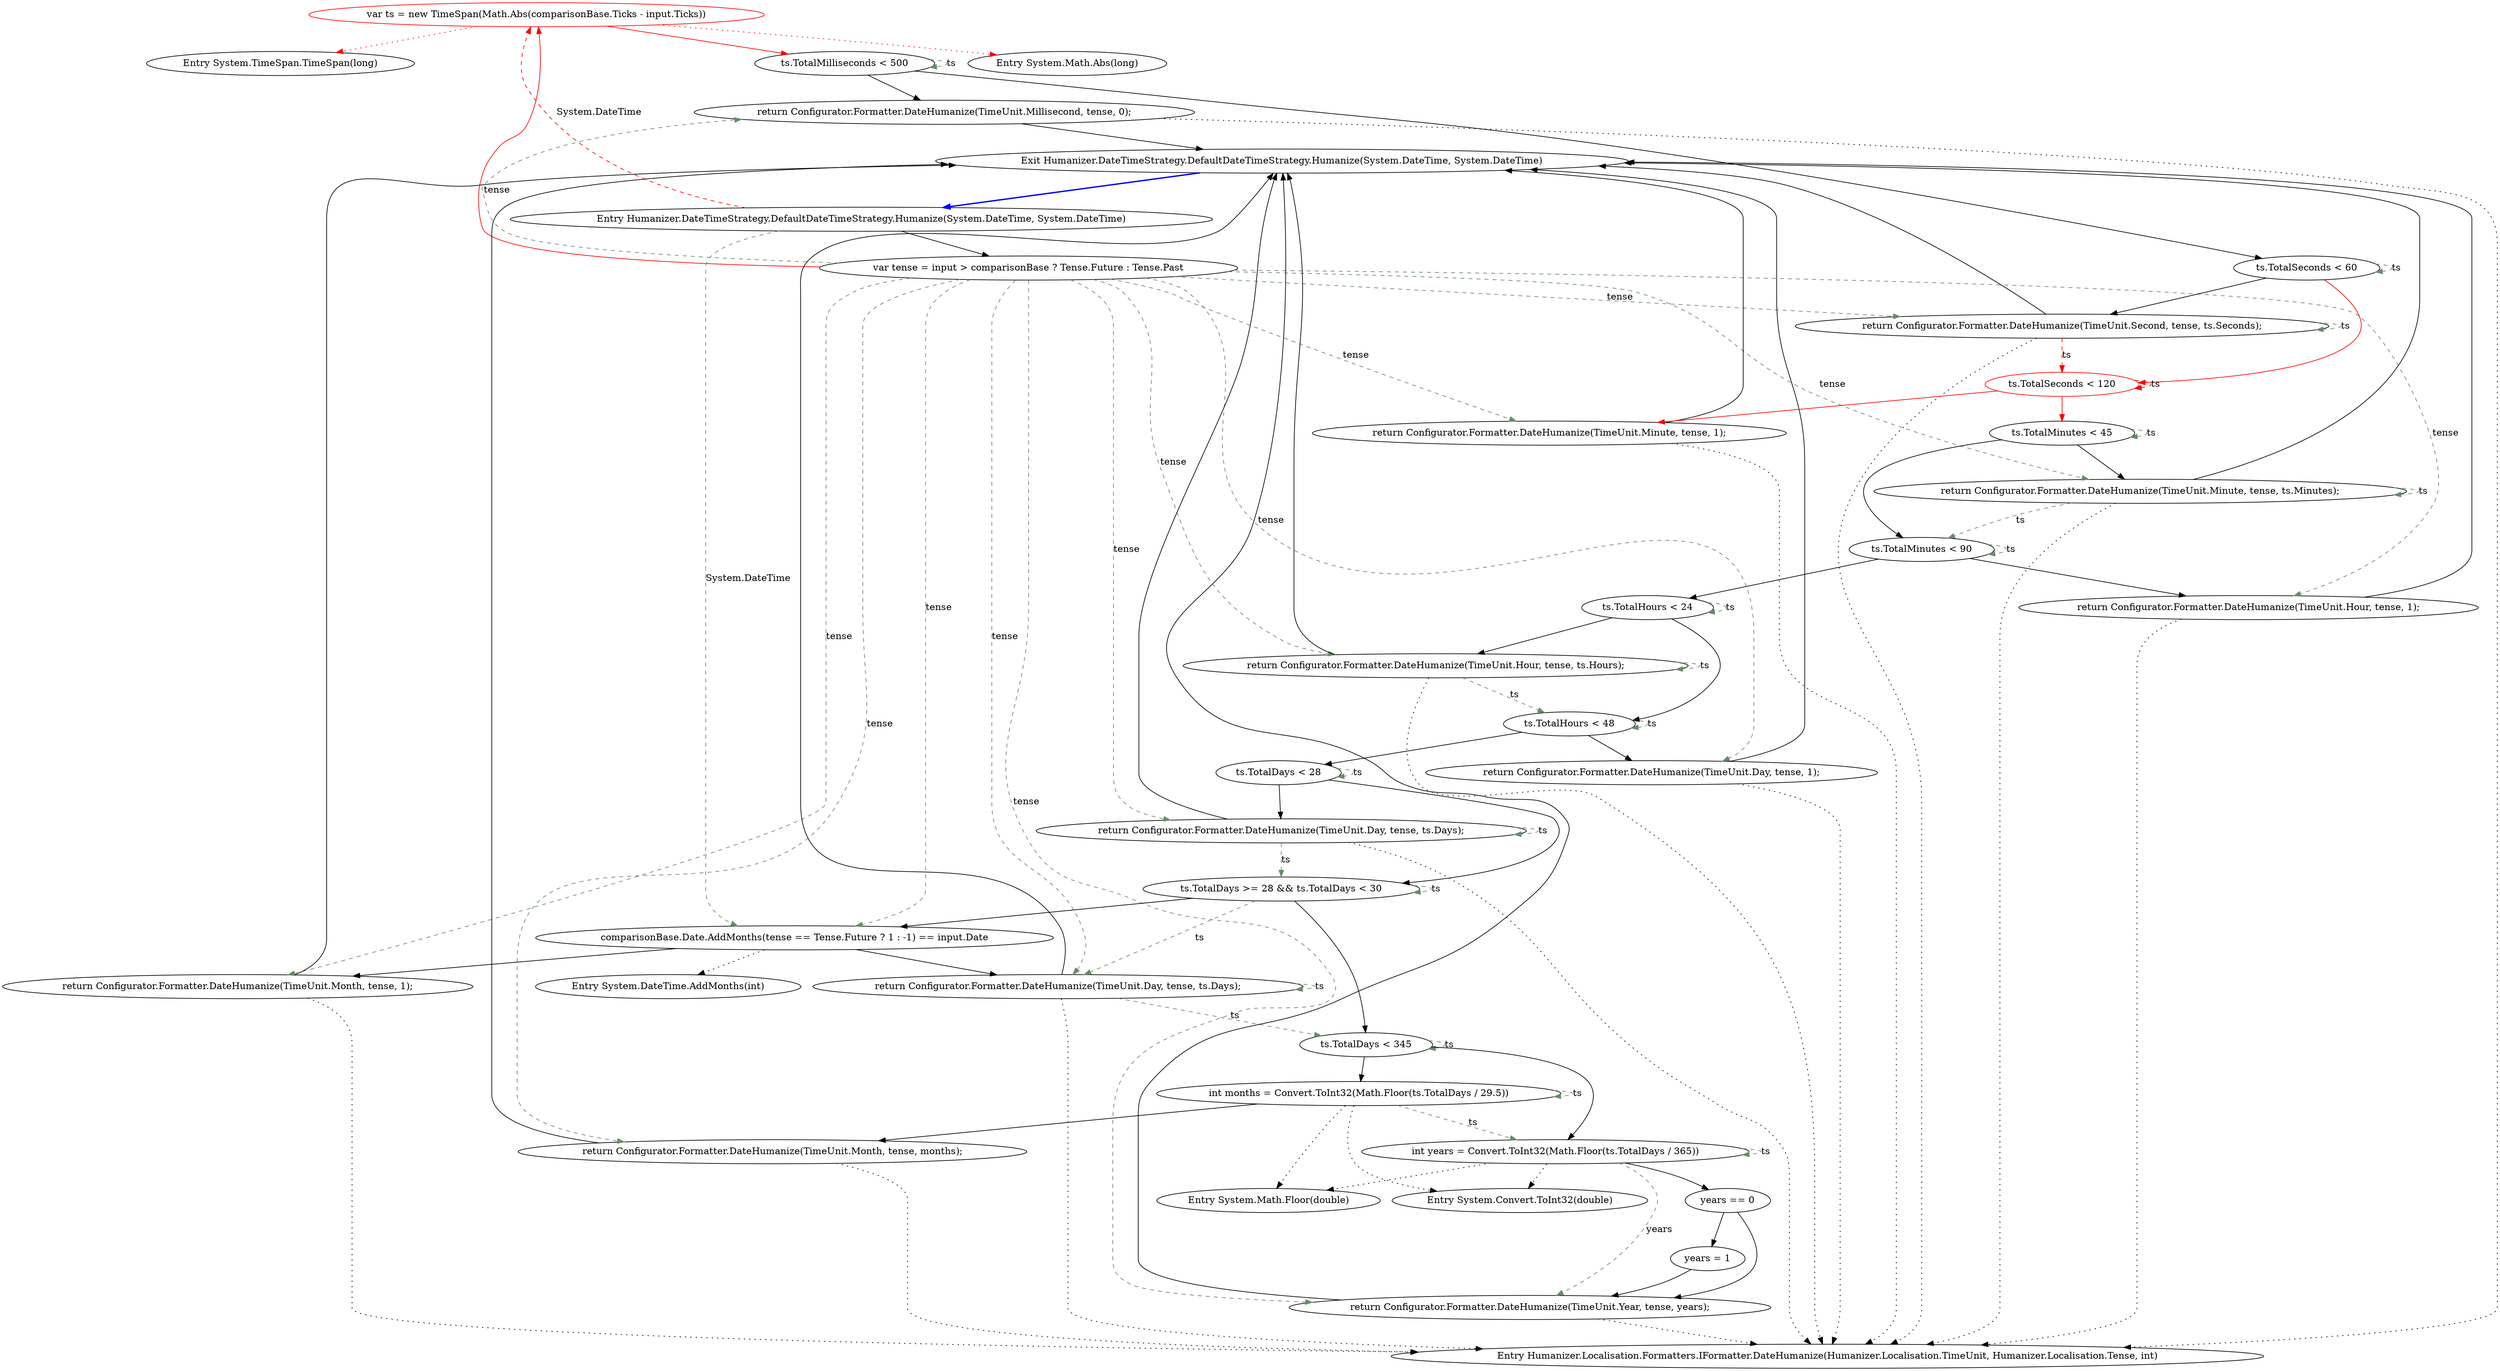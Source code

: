 digraph  {
m0_31 [label="Entry System.TimeSpan.TimeSpan(long)", span="0-0", cluster="System.TimeSpan.TimeSpan(long)", file="ReflectionHelper.cs"];
m0_36 [label="Entry System.Convert.ToInt32(double)", span="0-0", cluster="System.Convert.ToInt32(double)", file="ReflectionHelper.cs"];
m0_34 [label="Entry System.DateTime.AddMonths(int)", span="0-0", cluster="System.DateTime.AddMonths(int)", file="ReflectionHelper.cs"];
m0_0 [label="Entry Humanizer.DateTimeStrategy.DefaultDateTimeStrategy.Humanize(System.DateTime, System.DateTime)", span="18-18", cluster="Humanizer.DateTimeStrategy.DefaultDateTimeStrategy.Humanize(System.DateTime, System.DateTime)", file="ReflectionHelper.cs"];
m0_1 [label="var tense = input > comparisonBase ? Tense.Future : Tense.Past", span="20-20", cluster="Humanizer.DateTimeStrategy.DefaultDateTimeStrategy.Humanize(System.DateTime, System.DateTime)", file="ReflectionHelper.cs"];
m0_2 [label="var ts = new TimeSpan(Math.Abs(comparisonBase.Ticks - input.Ticks))", span="21-21", cluster="Humanizer.DateTimeStrategy.DefaultDateTimeStrategy.Humanize(System.DateTime, System.DateTime)", color=red, community=0, file="ReflectionHelper.cs"];
m0_20 [label="comparisonBase.Date.AddMonths(tense == Tense.Future ? 1 : -1) == input.Date", span="49-49", cluster="Humanizer.DateTimeStrategy.DefaultDateTimeStrategy.Humanize(System.DateTime, System.DateTime)", file="ReflectionHelper.cs"];
m0_4 [label="return Configurator.Formatter.DateHumanize(TimeUnit.Millisecond, tense, 0);", span="24-24", cluster="Humanizer.DateTimeStrategy.DefaultDateTimeStrategy.Humanize(System.DateTime, System.DateTime)", file="ReflectionHelper.cs"];
m0_6 [label="return Configurator.Formatter.DateHumanize(TimeUnit.Second, tense, ts.Seconds);", span="27-27", cluster="Humanizer.DateTimeStrategy.DefaultDateTimeStrategy.Humanize(System.DateTime, System.DateTime)", file="ReflectionHelper.cs"];
m0_8 [label="return Configurator.Formatter.DateHumanize(TimeUnit.Minute, tense, 1);", span="30-30", cluster="Humanizer.DateTimeStrategy.DefaultDateTimeStrategy.Humanize(System.DateTime, System.DateTime)", file="ReflectionHelper.cs"];
m0_10 [label="return Configurator.Formatter.DateHumanize(TimeUnit.Minute, tense, ts.Minutes);", span="33-33", cluster="Humanizer.DateTimeStrategy.DefaultDateTimeStrategy.Humanize(System.DateTime, System.DateTime)", file="ReflectionHelper.cs"];
m0_12 [label="return Configurator.Formatter.DateHumanize(TimeUnit.Hour, tense, 1);", span="36-36", cluster="Humanizer.DateTimeStrategy.DefaultDateTimeStrategy.Humanize(System.DateTime, System.DateTime)", file="ReflectionHelper.cs"];
m0_14 [label="return Configurator.Formatter.DateHumanize(TimeUnit.Hour, tense, ts.Hours);", span="39-39", cluster="Humanizer.DateTimeStrategy.DefaultDateTimeStrategy.Humanize(System.DateTime, System.DateTime)", file="ReflectionHelper.cs"];
m0_16 [label="return Configurator.Formatter.DateHumanize(TimeUnit.Day, tense, 1);", span="42-42", cluster="Humanizer.DateTimeStrategy.DefaultDateTimeStrategy.Humanize(System.DateTime, System.DateTime)", file="ReflectionHelper.cs"];
m0_18 [label="return Configurator.Formatter.DateHumanize(TimeUnit.Day, tense, ts.Days);", span="45-45", cluster="Humanizer.DateTimeStrategy.DefaultDateTimeStrategy.Humanize(System.DateTime, System.DateTime)", file="ReflectionHelper.cs"];
m0_21 [label="return Configurator.Formatter.DateHumanize(TimeUnit.Month, tense, 1);", span="50-50", cluster="Humanizer.DateTimeStrategy.DefaultDateTimeStrategy.Humanize(System.DateTime, System.DateTime)", file="ReflectionHelper.cs"];
m0_22 [label="return Configurator.Formatter.DateHumanize(TimeUnit.Day, tense, ts.Days);", span="51-51", cluster="Humanizer.DateTimeStrategy.DefaultDateTimeStrategy.Humanize(System.DateTime, System.DateTime)", file="ReflectionHelper.cs"];
m0_25 [label="return Configurator.Formatter.DateHumanize(TimeUnit.Month, tense, months);", span="57-57", cluster="Humanizer.DateTimeStrategy.DefaultDateTimeStrategy.Humanize(System.DateTime, System.DateTime)", file="ReflectionHelper.cs"];
m0_29 [label="return Configurator.Formatter.DateHumanize(TimeUnit.Year, tense, years);", span="63-63", cluster="Humanizer.DateTimeStrategy.DefaultDateTimeStrategy.Humanize(System.DateTime, System.DateTime)", file="ReflectionHelper.cs"];
m0_3 [label="ts.TotalMilliseconds < 500", span="23-23", cluster="Humanizer.DateTimeStrategy.DefaultDateTimeStrategy.Humanize(System.DateTime, System.DateTime)", file="ReflectionHelper.cs"];
m0_5 [label="ts.TotalSeconds < 60", span="26-26", cluster="Humanizer.DateTimeStrategy.DefaultDateTimeStrategy.Humanize(System.DateTime, System.DateTime)", file="ReflectionHelper.cs"];
m0_7 [label="ts.TotalSeconds < 120", span="29-29", cluster="Humanizer.DateTimeStrategy.DefaultDateTimeStrategy.Humanize(System.DateTime, System.DateTime)", color=red, community=0, file="ReflectionHelper.cs"];
m0_9 [label="ts.TotalMinutes < 45", span="32-32", cluster="Humanizer.DateTimeStrategy.DefaultDateTimeStrategy.Humanize(System.DateTime, System.DateTime)", file="ReflectionHelper.cs"];
m0_11 [label="ts.TotalMinutes < 90", span="35-35", cluster="Humanizer.DateTimeStrategy.DefaultDateTimeStrategy.Humanize(System.DateTime, System.DateTime)", file="ReflectionHelper.cs"];
m0_13 [label="ts.TotalHours < 24", span="38-38", cluster="Humanizer.DateTimeStrategy.DefaultDateTimeStrategy.Humanize(System.DateTime, System.DateTime)", file="ReflectionHelper.cs"];
m0_15 [label="ts.TotalHours < 48", span="41-41", cluster="Humanizer.DateTimeStrategy.DefaultDateTimeStrategy.Humanize(System.DateTime, System.DateTime)", file="ReflectionHelper.cs"];
m0_17 [label="ts.TotalDays < 28", span="44-44", cluster="Humanizer.DateTimeStrategy.DefaultDateTimeStrategy.Humanize(System.DateTime, System.DateTime)", file="ReflectionHelper.cs"];
m0_19 [label="ts.TotalDays >= 28 && ts.TotalDays < 30", span="47-47", cluster="Humanizer.DateTimeStrategy.DefaultDateTimeStrategy.Humanize(System.DateTime, System.DateTime)", file="ReflectionHelper.cs"];
m0_23 [label="ts.TotalDays < 345", span="54-54", cluster="Humanizer.DateTimeStrategy.DefaultDateTimeStrategy.Humanize(System.DateTime, System.DateTime)", file="ReflectionHelper.cs"];
m0_24 [label="int months = Convert.ToInt32(Math.Floor(ts.TotalDays / 29.5))", span="56-56", cluster="Humanizer.DateTimeStrategy.DefaultDateTimeStrategy.Humanize(System.DateTime, System.DateTime)", file="ReflectionHelper.cs"];
m0_26 [label="int years = Convert.ToInt32(Math.Floor(ts.TotalDays / 365))", span="60-60", cluster="Humanizer.DateTimeStrategy.DefaultDateTimeStrategy.Humanize(System.DateTime, System.DateTime)", file="ReflectionHelper.cs"];
m0_27 [label="years == 0", span="61-61", cluster="Humanizer.DateTimeStrategy.DefaultDateTimeStrategy.Humanize(System.DateTime, System.DateTime)", file="ReflectionHelper.cs"];
m0_28 [label="years = 1", span="61-61", cluster="Humanizer.DateTimeStrategy.DefaultDateTimeStrategy.Humanize(System.DateTime, System.DateTime)", file="ReflectionHelper.cs"];
m0_30 [label="Exit Humanizer.DateTimeStrategy.DefaultDateTimeStrategy.Humanize(System.DateTime, System.DateTime)", span="18-18", cluster="Humanizer.DateTimeStrategy.DefaultDateTimeStrategy.Humanize(System.DateTime, System.DateTime)", file="ReflectionHelper.cs"];
m0_35 [label="Entry System.Math.Floor(double)", span="0-0", cluster="System.Math.Floor(double)", file="ReflectionHelper.cs"];
m0_33 [label="Entry Humanizer.Localisation.Formatters.IFormatter.DateHumanize(Humanizer.Localisation.TimeUnit, Humanizer.Localisation.Tense, int)", span="10-10", cluster="Humanizer.Localisation.Formatters.IFormatter.DateHumanize(Humanizer.Localisation.TimeUnit, Humanizer.Localisation.Tense, int)", file="ReflectionHelper.cs"];
m0_32 [label="Entry System.Math.Abs(long)", span="0-0", cluster="System.Math.Abs(long)", file="ReflectionHelper.cs"];
m0_0 -> m0_1  [key=0, style=solid];
m0_0 -> m0_2  [key=1, style=dashed, color=red, label="System.DateTime"];
m0_0 -> m0_20  [key=1, style=dashed, color=darkseagreen4, label="System.DateTime"];
m0_1 -> m0_2  [key=0, style=solid, color=red];
m0_1 -> m0_4  [key=1, style=dashed, color=darkseagreen4, label=tense];
m0_1 -> m0_6  [key=1, style=dashed, color=darkseagreen4, label=tense];
m0_1 -> m0_8  [key=1, style=dashed, color=darkseagreen4, label=tense];
m0_1 -> m0_10  [key=1, style=dashed, color=darkseagreen4, label=tense];
m0_1 -> m0_12  [key=1, style=dashed, color=darkseagreen4, label=tense];
m0_1 -> m0_14  [key=1, style=dashed, color=darkseagreen4, label=tense];
m0_1 -> m0_16  [key=1, style=dashed, color=darkseagreen4, label=tense];
m0_1 -> m0_18  [key=1, style=dashed, color=darkseagreen4, label=tense];
m0_1 -> m0_20  [key=1, style=dashed, color=darkseagreen4, label=tense];
m0_1 -> m0_21  [key=1, style=dashed, color=darkseagreen4, label=tense];
m0_1 -> m0_22  [key=1, style=dashed, color=darkseagreen4, label=tense];
m0_1 -> m0_25  [key=1, style=dashed, color=darkseagreen4, label=tense];
m0_1 -> m0_29  [key=1, style=dashed, color=darkseagreen4, label=tense];
m0_2 -> m0_3  [key=0, style=solid, color=red];
m0_2 -> m0_31  [key=2, style=dotted, color=red];
m0_2 -> m0_32  [key=2, style=dotted, color=red];
m0_20 -> m0_21  [key=0, style=solid];
m0_20 -> m0_22  [key=0, style=solid];
m0_20 -> m0_34  [key=2, style=dotted];
m0_4 -> m0_30  [key=0, style=solid];
m0_4 -> m0_33  [key=2, style=dotted];
m0_6 -> m0_30  [key=0, style=solid];
m0_6 -> m0_33  [key=2, style=dotted];
m0_6 -> m0_6  [key=1, style=dashed, color=darkseagreen4, label=ts];
m0_6 -> m0_7  [key=1, style=dashed, color=red, label=ts];
m0_8 -> m0_30  [key=0, style=solid];
m0_8 -> m0_33  [key=2, style=dotted];
m0_10 -> m0_30  [key=0, style=solid];
m0_10 -> m0_33  [key=2, style=dotted];
m0_10 -> m0_10  [key=1, style=dashed, color=darkseagreen4, label=ts];
m0_10 -> m0_11  [key=1, style=dashed, color=darkseagreen4, label=ts];
m0_12 -> m0_30  [key=0, style=solid];
m0_12 -> m0_33  [key=2, style=dotted];
m0_14 -> m0_30  [key=0, style=solid];
m0_14 -> m0_33  [key=2, style=dotted];
m0_14 -> m0_14  [key=1, style=dashed, color=darkseagreen4, label=ts];
m0_14 -> m0_15  [key=1, style=dashed, color=darkseagreen4, label=ts];
m0_16 -> m0_30  [key=0, style=solid];
m0_16 -> m0_33  [key=2, style=dotted];
m0_18 -> m0_30  [key=0, style=solid];
m0_18 -> m0_33  [key=2, style=dotted];
m0_18 -> m0_18  [key=1, style=dashed, color=darkseagreen4, label=ts];
m0_18 -> m0_19  [key=1, style=dashed, color=darkseagreen4, label=ts];
m0_21 -> m0_30  [key=0, style=solid];
m0_21 -> m0_33  [key=2, style=dotted];
m0_22 -> m0_30  [key=0, style=solid];
m0_22 -> m0_33  [key=2, style=dotted];
m0_22 -> m0_22  [key=1, style=dashed, color=darkseagreen4, label=ts];
m0_22 -> m0_23  [key=1, style=dashed, color=darkseagreen4, label=ts];
m0_25 -> m0_30  [key=0, style=solid];
m0_25 -> m0_33  [key=2, style=dotted];
m0_29 -> m0_30  [key=0, style=solid];
m0_29 -> m0_33  [key=2, style=dotted];
m0_3 -> m0_4  [key=0, style=solid];
m0_3 -> m0_5  [key=0, style=solid];
m0_3 -> m0_3  [key=1, style=dashed, color=darkseagreen4, label=ts];
m0_5 -> m0_6  [key=0, style=solid];
m0_5 -> m0_7  [key=0, style=solid, color=red];
m0_5 -> m0_5  [key=1, style=dashed, color=darkseagreen4, label=ts];
m0_7 -> m0_8  [key=0, style=solid, color=red];
m0_7 -> m0_9  [key=0, style=solid, color=red];
m0_7 -> m0_7  [key=1, style=dashed, color=red, label=ts];
m0_9 -> m0_10  [key=0, style=solid];
m0_9 -> m0_11  [key=0, style=solid];
m0_9 -> m0_9  [key=1, style=dashed, color=darkseagreen4, label=ts];
m0_11 -> m0_12  [key=0, style=solid];
m0_11 -> m0_13  [key=0, style=solid];
m0_11 -> m0_11  [key=1, style=dashed, color=darkseagreen4, label=ts];
m0_13 -> m0_14  [key=0, style=solid];
m0_13 -> m0_15  [key=0, style=solid];
m0_13 -> m0_13  [key=1, style=dashed, color=darkseagreen4, label=ts];
m0_15 -> m0_16  [key=0, style=solid];
m0_15 -> m0_17  [key=0, style=solid];
m0_15 -> m0_15  [key=1, style=dashed, color=darkseagreen4, label=ts];
m0_17 -> m0_18  [key=0, style=solid];
m0_17 -> m0_19  [key=0, style=solid];
m0_17 -> m0_17  [key=1, style=dashed, color=darkseagreen4, label=ts];
m0_19 -> m0_20  [key=0, style=solid];
m0_19 -> m0_23  [key=0, style=solid];
m0_19 -> m0_19  [key=1, style=dashed, color=darkseagreen4, label=ts];
m0_19 -> m0_22  [key=1, style=dashed, color=darkseagreen4, label=ts];
m0_23 -> m0_24  [key=0, style=solid];
m0_23 -> m0_26  [key=0, style=solid];
m0_23 -> m0_23  [key=1, style=dashed, color=darkseagreen4, label=ts];
m0_24 -> m0_25  [key=0, style=solid];
m0_24 -> m0_35  [key=2, style=dotted];
m0_24 -> m0_36  [key=2, style=dotted];
m0_24 -> m0_24  [key=1, style=dashed, color=darkseagreen4, label=ts];
m0_24 -> m0_26  [key=1, style=dashed, color=darkseagreen4, label=ts];
m0_26 -> m0_27  [key=0, style=solid];
m0_26 -> m0_35  [key=2, style=dotted];
m0_26 -> m0_36  [key=2, style=dotted];
m0_26 -> m0_26  [key=1, style=dashed, color=darkseagreen4, label=ts];
m0_26 -> m0_29  [key=1, style=dashed, color=darkseagreen4, label=years];
m0_27 -> m0_28  [key=0, style=solid];
m0_27 -> m0_29  [key=0, style=solid];
m0_28 -> m0_29  [key=0, style=solid];
m0_30 -> m0_0  [key=0, style=bold, color=blue];
}
